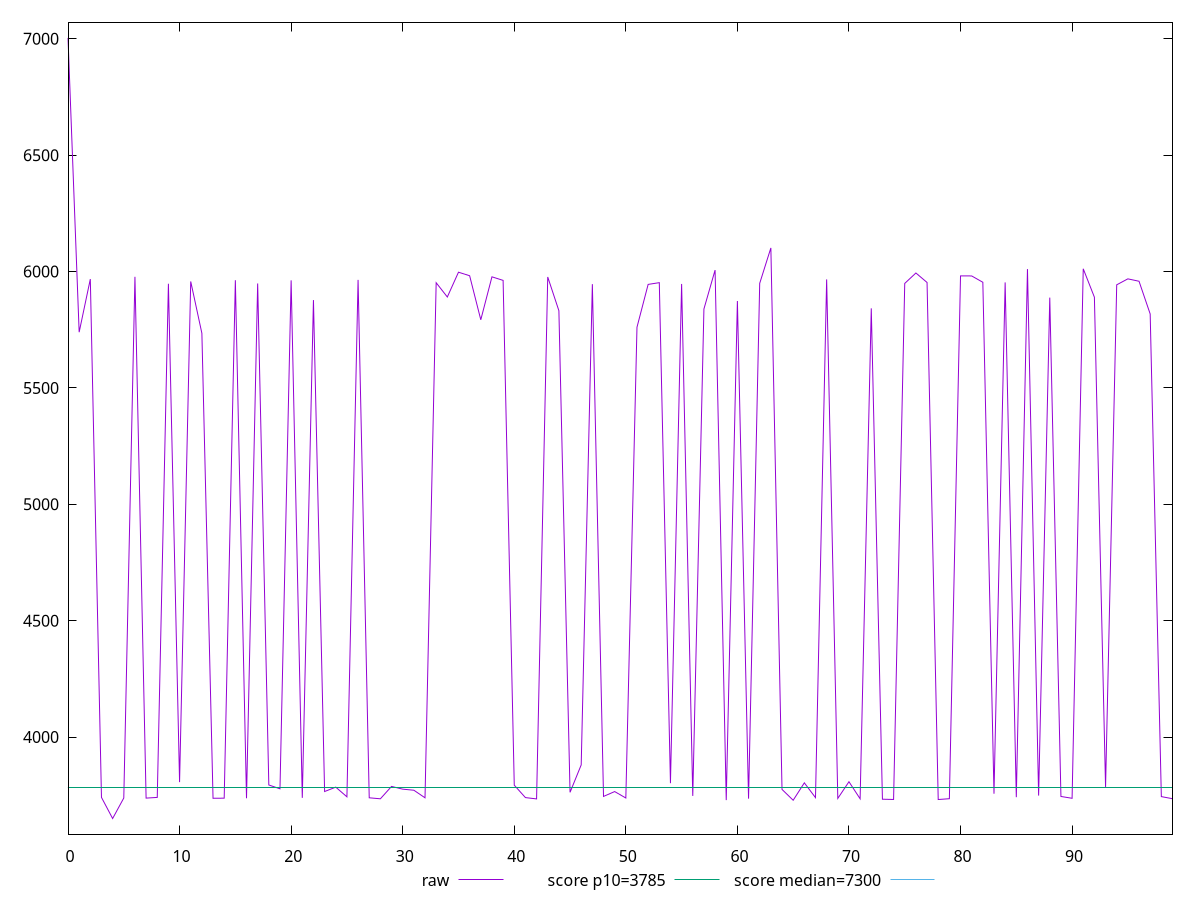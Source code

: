 reset

$raw <<EOF
0 7003.7535
1 5739.486499999999
2 5967.575599999999
3 3740.9081000000006
4 3650.1084999999994
5 3738.2274000000007
6 5977.477800000001
7 3737.77935
8 3740.8170500000006
9 5947.660199999999
10 3806.478000000001
11 5957.4015
12 5734.713
13 3737.07575
14 3737.529600000001
15 5962.8290000000015
16 3737.204750000001
17 5948.8791
18 3794.2240000000006
19 3777.7854999999986
20 5962.275
21 3738.9650218864945
22 5877.455
23 3766.0437999999995
24 3784.9069999999992
25 3743.3188
26 5964.1268
27 3739.1173500000004
28 3734.8622499999997
29 3788.055
30 3776.2479999999996
31 3771.641
32 3739.1461000000004
33 5951.936399999999
34 5890.6224999999995
35 5997.161999999999
36 5981.980999999998
37 5792.786499999999
38 5977.3233
39 5962.022999999999
40 3793.4400000000005
41 3740.00915
42 3734.3401500000004
43 5976.6376
44 5831.6885
45 3762.61
46 3880.442
47 5945.833999999999
48 3745.036
49 3765.904
50 3738.2372999999993
51 5760.807000000001
52 5944.767000000001
53 5952.254000000001
54 3801.954
55 5946.792100000001
56 3747.2195000000006
57 5839.130000000001
58 6006.2579
59 3729.208999999999
60 5873.541799999999
61 3735.529250000001
62 5949.3717
63 6101.458999999999
64 3775.147
65 3728.5588500000003
66 3803.3475000000003
67 3739.8794
68 5966.111499999999
69 3736.5200999999997
70 3808.1589999999997
71 3734.85865
72 5841.995000000001
73 3733.03135
74 3731.9909499999994
75 5948.9635
76 5993.731999999999
77 5953.0736
78 3731.7064499999997
79 3735.2279499999995
80 5981.330999999998
81 5981.120999999999
82 5953.935800000001
83 3756.743299999999
84 5953.2508
85 3741.7359000000006
86 6010.460000000001
87 3748.5266500000007
88 5887.933000000001
89 3744.873150000001
90 3737.0186418724325
91 6011.841999999999
92 5889.8308
93 3785.167
94 5942.997199999999
95 5968.612000000001
96 5958.289999999999
97 5817.687
98 3744.2338499999996
99 3735.201
EOF

set key outside below
set xrange [0:99]
set yrange [3583.0355999999992:7070.8264]
set trange [3583.0355999999992:7070.8264]
set terminal svg size 640, 500 enhanced background rgb 'white'
set output "report_00019_2021-02-10T18-14-37.922Z//interactive/samples/pages+cached+noadtech+nomedia/raw/values.svg"

plot $raw title "raw" with line, \
     3785 title "score p10=3785", \
     7300 title "score median=7300"

reset
